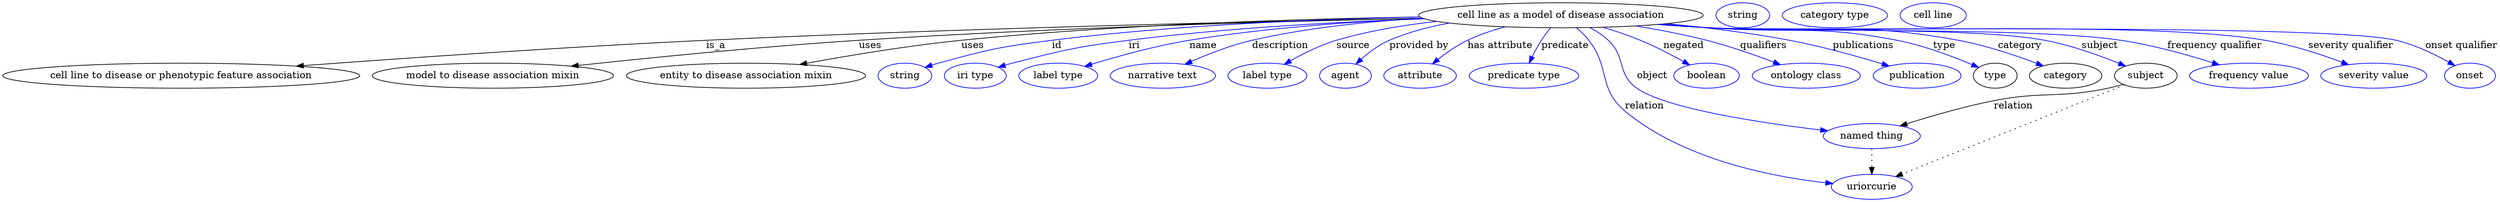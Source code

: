 digraph {
	graph [bb="0,0,3573.5,283"];
	node [label="\N"];
	"cell line as a model of disease association"	 [height=0.5,
		label="cell line as a model of disease association",
		pos="2234.1,265",
		width=5.6689];
	"cell line to disease or phenotypic feature association"	 [height=0.5,
		pos="256.08,178",
		width=7.1133];
	"cell line as a model of disease association" -> "cell line to disease or phenotypic feature association"	 [label=is_a,
		lp="1038.1,221.5",
		pos="e,439.97,190.55 2034.3,261.24 1794.4,256.23 1379.6,245.95 1024.1,229 800.3,218.33 744.62,210.92 521.08,196 498.13,194.47 474.06,\
192.85 450.19,191.24"];
	"model to disease association mixin"	 [height=0.5,
		pos="703.08,178",
		width=4.8024];
	"cell line as a model of disease association" -> "model to disease association mixin"	 [label=uses,
		lp="1243.6,221.5",
		pos="e,828.19,190.49 2033.8,261.39 1830.4,256.89 1506.6,247.43 1227.1,229 1074.3,218.93 1036.5,210.91 884.08,196 869.25,194.55 853.75,\
193.02 838.31,191.5"];
	"entity to disease association mixin"	 [height=0.5,
		pos="1065.1,178",
		width=4.7662];
	"cell line as a model of disease association" -> "entity to disease association mixin"	 [label=uses,
		lp="1390.6,221.5",
		pos="e,1145.1,193.95 2039,259.6 1825.9,253.2 1498.1,241.78 1374.1,229 1299.9,221.36 1216.6,207.27 1155.1,195.84"];
	id	 [color=blue,
		height=0.5,
		label=string,
		pos="1293.1,178",
		width=1.0652];
	"cell line as a model of disease association" -> id	 [color=blue,
		label=id,
		lp="1510.1,221.5",
		pos="e,1322.3,189.79 2041.9,258.84 1861,252.44 1603.3,241.6 1503.1,229 1430.2,219.83 1411.7,216.3 1341.1,196 1338.1,195.14 1335,194.18 \
1332,193.17",
		style=solid];
	iri	 [color=blue,
		height=0.5,
		label="iri type",
		pos="1394.1,178",
		width=1.2277];
	"cell line as a model of disease association" -> iri	 [color=blue,
		label=iri,
		lp="1620.1,221.5",
		pos="e,1427.2,190 2035.9,260.58 1913.4,256.11 1753.2,247.1 1612.1,229 1537.9,219.48 1519.3,215.4 1447.1,196 1443.7,195.1 1440.3,194.11 \
1436.9,193.06",
		style=solid];
	name	 [color=blue,
		height=0.5,
		label="label type",
		pos="1513.1,178",
		width=1.5707];
	"cell line as a model of disease association" -> name	 [color=blue,
		label=name,
		lp="1719.1,221.5",
		pos="e,1552.1,191.17 2052.8,256.68 1924.8,250.08 1764.9,240.12 1699.1,229 1651.6,220.98 1598.9,205.9 1561.7,194.21",
		style=solid];
	description	 [color=blue,
		height=0.5,
		label="narrative text",
		pos="1663.1,178",
		width=2.0943];
	"cell line as a model of disease association" -> description	 [color=blue,
		label=description,
		lp="1829.1,221.5",
		pos="e,1695.3,194.37 2056.1,256.17 1954.5,250.05 1837.9,240.86 1788.1,229 1759.2,222.12 1728.3,209.56 1704.4,198.62",
		style=solid];
	source	 [color=blue,
		height=0.5,
		label="label type",
		pos="1813.1,178",
		width=1.5707];
	"cell line as a model of disease association" -> source	 [color=blue,
		label=source,
		lp="1934.6,221.5",
		pos="e,1837.9,194.38 2079.2,253.27 2012.1,247.05 1941.7,238.7 1910.1,229 1887.9,222.21 1864.9,210.34 1846.8,199.76",
		style=solid];
	"provided by"	 [color=blue,
		height=0.5,
		label=agent,
		pos="1925.1,178",
		width=1.0291];
	"cell line as a model of disease association" -> "provided by"	 [color=blue,
		label="provided by",
		lp="2029.6,221.5",
		pos="e,1940.2,194.57 2097.7,251.6 2052.1,245.73 2007.6,238.1 1987.1,229 1972.5,222.56 1958.6,211.7 1947.7,201.66",
		style=solid];
	"has attribute"	 [color=blue,
		height=0.5,
		label=attribute,
		pos="2032.1,178",
		width=1.4443];
	"cell line as a model of disease association" -> "has attribute"	 [color=blue,
		label="has attribute",
		lp="2146.1,221.5",
		pos="e,2050.4,195.1 2151.5,248.46 2133.8,243.41 2115.4,237 2099.1,229 2084.5,221.84 2069.9,211.26 2058.1,201.6",
		style=solid];
	predicate	 [color=blue,
		height=0.5,
		label="predicate type",
		pos="2181.1,178",
		width=2.1845];
	"cell line as a model of disease association" -> predicate	 [color=blue,
		label=predicate,
		lp="2239.6,221.5",
		pos="e,2188.3,196.01 2218.1,246.94 2213.6,241.39 2208.9,235.12 2205.1,229 2200.4,221.57 2196.1,213.09 2192.4,205.21",
		style=solid];
	object	 [color=blue,
		height=0.5,
		label="named thing",
		pos="2680.1,91",
		width=1.9318];
	"cell line as a model of disease association" -> object	 [color=blue,
		label=object,
		lp="2365.6,178",
		pos="e,2615.5,97.948 2276.4,247.21 2285.5,242.17 2294.6,236.09 2302.1,229 2327.9,204.4 2314,180.68 2343.1,160 2384.4,130.57 2519.5,109.8 \
2605.6,99.163",
		style=solid];
	relation	 [color=blue,
		height=0.5,
		label=uriorcurie,
		pos="2680.1,18",
		width=1.6068];
	"cell line as a model of disease association" -> relation	 [color=blue,
		label=relation,
		lp="2354.1,134.5",
		pos="e,2623.4,21.945 2257.1,246.89 2263.1,241.53 2269.2,235.37 2274.1,229 2305.1,188.64 2287.1,159.74 2326.1,127 2409,57.303 2536,32.134 \
2613.3,23.071",
		style=solid];
	negated	 [color=blue,
		height=0.5,
		label=boolean,
		pos="2444.1,178",
		width=1.2999];
	"cell line as a model of disease association" -> negated	 [color=blue,
		label=negated,
		lp="2407.1,221.5",
		pos="e,2418.6,193.17 2295.8,247.78 2312.9,242.38 2331.4,235.98 2348.1,229 2369.1,220.17 2391.7,208.31 2409.7,198.24",
		style=solid];
	qualifiers	 [color=blue,
		height=0.5,
		label="ontology class",
		pos="2586.1,178",
		width=2.1484];
	"cell line as a model of disease association" -> qualifiers	 [color=blue,
		label=qualifiers,
		lp="2523.1,221.5",
		pos="e,2547,193.62 2341.4,249.64 2373.4,244.16 2408.4,237.25 2440.1,229 2473.1,220.41 2509.3,207.79 2537.4,197.25",
		style=solid];
	publications	 [color=blue,
		height=0.5,
		label=publication,
		pos="2744.1,178",
		width=1.7512];
	"cell line as a model of disease association" -> publications	 [color=blue,
		label=publications,
		lp="2667.1,221.5",
		pos="e,2702.7,191.59 2388.3,253.21 2443.1,247.65 2505.1,239.8 2561.1,229 2606.2,220.28 2656.5,205.94 2692.9,194.68",
		style=solid];
	type	 [height=0.5,
		pos="2856.1,178",
		width=0.86659];
	"cell line as a model of disease association" -> type	 [color=blue,
		label=type,
		lp="2783.1,221.5",
		pos="e,2831.8,189.43 2379.6,252.37 2402.2,250.5 2425.2,248.66 2447.1,247 2566.1,237.97 2597.9,251.71 2715.1,229 2753,221.65 2794.4,205.66 \
2822.4,193.54",
		style=solid];
	category	 [height=0.5,
		pos="2957.1,178",
		width=1.4443];
	"cell line as a model of disease association" -> category	 [color=blue,
		label=category,
		lp="2892.1,221.5",
		pos="e,2923.8,191.92 2377.8,252.19 2401,250.32 2424.7,248.51 2447.1,247 2605.1,236.33 2647.4,258.17 2803.1,229 2841.7,221.77 2883.9,207.29 \
2914.4,195.6",
		style=solid];
	subject	 [height=0.5,
		pos="3072.1,178",
		width=1.2457];
	"cell line as a model of disease association" -> subject	 [color=blue,
		label=subject,
		lp="3007.6,221.5",
		pos="e,3042.2,191.59 2376.1,252.07 2399.8,250.18 2424.1,248.4 2447.1,247 2553.8,240.49 2823,249.08 2928.1,229 2964.5,222.03 3004.2,207.43 \
3032.6,195.63",
		style=solid];
	"frequency qualifier"	 [color=blue,
		height=0.5,
		label="frequency value",
		pos="3220.1,178",
		width=2.3651];
	"cell line as a model of disease association" -> "frequency qualifier"	 [color=blue,
		label="frequency qualifier",
		lp="3172.6,221.5",
		pos="e,3176.2,193.53 2375.2,252 2399.2,250.1 2423.8,248.34 2447.1,247 2578.3,239.47 2908.2,248.87 3038.1,229 3082.1,222.26 3130.6,208.33 \
3166.5,196.73",
		style=solid];
	"severity qualifier"	 [color=blue,
		height=0.5,
		label="severity value",
		pos="3399.1,178",
		width=2.1123];
	"cell line as a model of disease association" -> "severity qualifier"	 [color=blue,
		label="severity qualifier",
		lp="3363.6,221.5",
		pos="e,3361.9,193.78 2374.3,251.91 2398.6,250 2423.5,248.26 2447.1,247 2624.2,237.53 3070.3,259.22 3245.1,229 3282.1,222.59 3322.4,208.99 \
3352.5,197.45",
		style=solid];
	"onset qualifier"	 [color=blue,
		height=0.5,
		label=onset,
		pos="3537.1,178",
		width=1.011];
	"cell line as a model of disease association" -> "onset qualifier"	 [color=blue,
		label="onset qualifier",
		lp="3521.1,221.5",
		pos="e,3514.5,192.13 2373.8,251.87 2398.2,249.95 2423.4,248.22 2447.1,247 2556.1,241.4 3322.8,253.85 3429.1,229 3456.3,222.62 3484.9,\
208.79 3505.8,197.13",
		style=solid];
	object -> relation	 [pos="e,2680.1,36.09 2680.1,72.955 2680.1,64.883 2680.1,55.176 2680.1,46.182",
		style=dotted];
	association_type	 [color=blue,
		height=0.5,
		label=string,
		pos="2494.1,265",
		width=1.0652];
	association_category	 [color=blue,
		height=0.5,
		label="category type",
		pos="2626.1,265",
		width=2.0943];
	subject -> object	 [label=relation,
		lp="2883.1,134.5",
		pos="e,2722,105.45 3039,165.74 3032.1,163.56 3024.9,161.5 3018.1,160 2946.9,144.39 2926.6,156.25 2855.1,142 2813,133.61 2766.4,119.8 \
2731.9,108.66"];
	subject -> relation	 [pos="e,2715.2,32.335 3040.3,165.04 2970.7,136.63 2804.5,68.768 2724.5,36.135",
		style=dotted];
	"cell line as a model of disease association_subject"	 [color=blue,
		height=0.5,
		label="cell line",
		pos="2767.1,265",
		width=1.3179];
}

